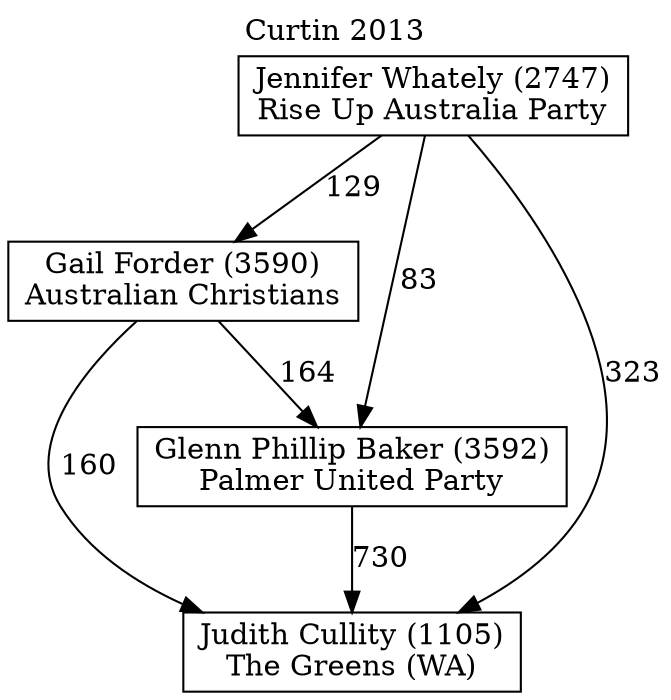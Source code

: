 // House preference flow
digraph "Judith Cullity (1105)_Curtin_2013" {
	graph [label="Curtin 2013" labelloc=t mclimit=10]
	node [shape=box]
	"Gail Forder (3590)" [label="Gail Forder (3590)
Australian Christians"]
	"Glenn Phillip Baker (3592)" [label="Glenn Phillip Baker (3592)
Palmer United Party"]
	"Jennifer Whately (2747)" [label="Jennifer Whately (2747)
Rise Up Australia Party"]
	"Judith Cullity (1105)" [label="Judith Cullity (1105)
The Greens (WA)"]
	"Gail Forder (3590)" -> "Glenn Phillip Baker (3592)" [label=164]
	"Gail Forder (3590)" -> "Judith Cullity (1105)" [label=160]
	"Glenn Phillip Baker (3592)" -> "Judith Cullity (1105)" [label=730]
	"Jennifer Whately (2747)" -> "Gail Forder (3590)" [label=129]
	"Jennifer Whately (2747)" -> "Glenn Phillip Baker (3592)" [label=83]
	"Jennifer Whately (2747)" -> "Judith Cullity (1105)" [label=323]
}
